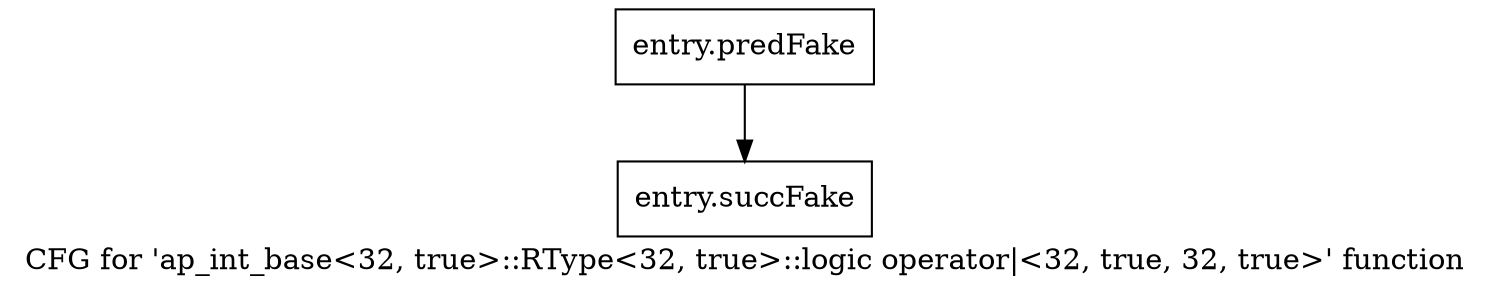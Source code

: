 digraph "CFG for 'ap_int_base\<32, true\>::RType\<32, true\>::logic operator\|\<32, true, 32, true\>' function" {
	label="CFG for 'ap_int_base\<32, true\>::RType\<32, true\>::logic operator\|\<32, true, 32, true\>' function";

	Node0x59933d0 [shape=record,filename="",linenumber="",label="{entry.predFake}"];
	Node0x59933d0 -> Node0x5ad20b0[ callList="" memoryops="" filename="/home/omerfaruk/tools/Xilinx/Vitis_HLS/2023.2/include/etc/ap_int_base.h" execusionnum="3"];
	Node0x5ad20b0 [shape=record,filename="/home/omerfaruk/tools/Xilinx/Vitis_HLS/2023.2/include/etc/ap_int_base.h",linenumber="1851",label="{entry.succFake}"];
}
